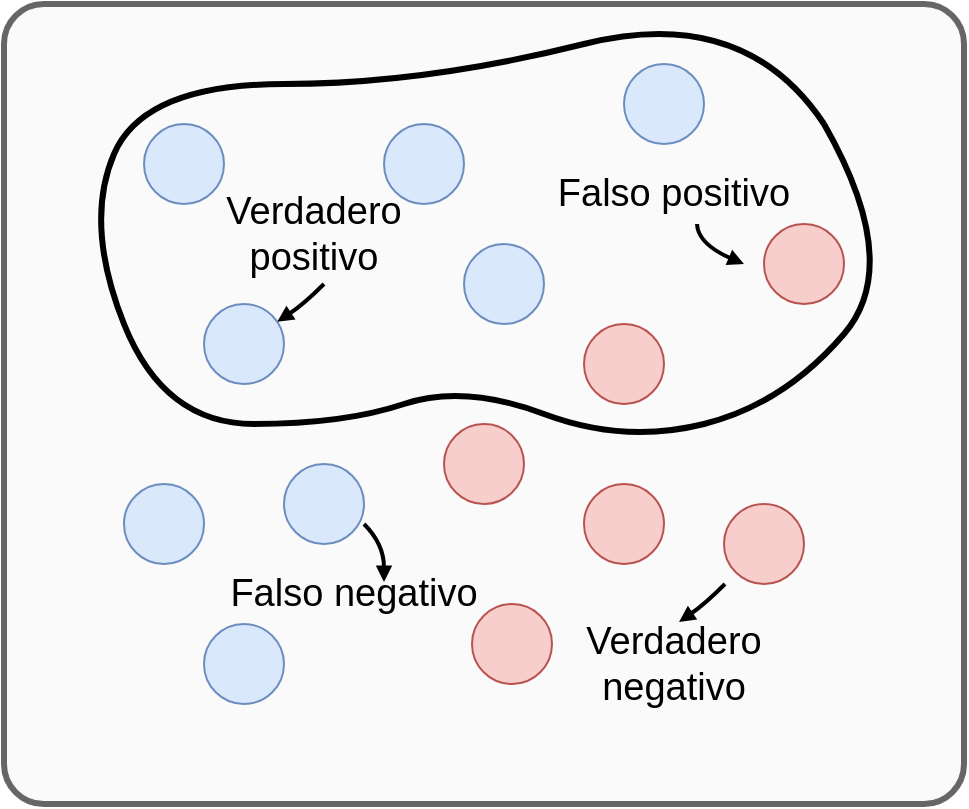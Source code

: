 <mxfile version="21.7.5" type="device">
  <diagram name="Página-1" id="C_dbN7B-5L8tj6vzn5iY">
    <mxGraphModel dx="1068" dy="625" grid="1" gridSize="10" guides="1" tooltips="1" connect="1" arrows="1" fold="1" page="1" pageScale="1" pageWidth="827" pageHeight="1169" math="0" shadow="0">
      <root>
        <mxCell id="0" />
        <mxCell id="1" parent="0" />
        <mxCell id="NJeRlLOLdh8RHzv_ufBs-1" value="" style="rounded=1;whiteSpace=wrap;html=1;fillColor=#FAFAFA;strokeColor=#666666;fontColor=#333333;arcSize=5;strokeWidth=3;" parent="1" vertex="1">
          <mxGeometry x="160" y="120" width="480" height="400" as="geometry" />
        </mxCell>
        <mxCell id="NJeRlLOLdh8RHzv_ufBs-2" value="" style="ellipse;whiteSpace=wrap;html=1;aspect=fixed;fillColor=#dae8fc;strokeColor=#6c8ebf;" parent="1" vertex="1">
          <mxGeometry x="230" y="180" width="40" height="40" as="geometry" />
        </mxCell>
        <mxCell id="NJeRlLOLdh8RHzv_ufBs-3" value="" style="ellipse;whiteSpace=wrap;html=1;aspect=fixed;fillColor=#dae8fc;strokeColor=#6c8ebf;" parent="1" vertex="1">
          <mxGeometry x="260" y="270" width="40" height="40" as="geometry" />
        </mxCell>
        <mxCell id="NJeRlLOLdh8RHzv_ufBs-4" value="" style="ellipse;whiteSpace=wrap;html=1;aspect=fixed;fillColor=#dae8fc;strokeColor=#6c8ebf;" parent="1" vertex="1">
          <mxGeometry x="350" y="180" width="40" height="40" as="geometry" />
        </mxCell>
        <mxCell id="NJeRlLOLdh8RHzv_ufBs-5" value="" style="ellipse;whiteSpace=wrap;html=1;aspect=fixed;fillColor=#dae8fc;strokeColor=#6c8ebf;" parent="1" vertex="1">
          <mxGeometry x="390" y="240" width="40" height="40" as="geometry" />
        </mxCell>
        <mxCell id="NJeRlLOLdh8RHzv_ufBs-6" value="" style="ellipse;whiteSpace=wrap;html=1;aspect=fixed;fillColor=#dae8fc;strokeColor=#6c8ebf;" parent="1" vertex="1">
          <mxGeometry x="470" y="150" width="40" height="40" as="geometry" />
        </mxCell>
        <mxCell id="NJeRlLOLdh8RHzv_ufBs-7" value="" style="ellipse;whiteSpace=wrap;html=1;aspect=fixed;fillColor=#dae8fc;strokeColor=#6c8ebf;" parent="1" vertex="1">
          <mxGeometry x="220" y="360" width="40" height="40" as="geometry" />
        </mxCell>
        <mxCell id="NJeRlLOLdh8RHzv_ufBs-8" value="" style="ellipse;whiteSpace=wrap;html=1;aspect=fixed;fillColor=#dae8fc;strokeColor=#6c8ebf;" parent="1" vertex="1">
          <mxGeometry x="300" y="350" width="40" height="40" as="geometry" />
        </mxCell>
        <mxCell id="NJeRlLOLdh8RHzv_ufBs-9" value="" style="ellipse;whiteSpace=wrap;html=1;aspect=fixed;fillColor=#f8cecc;strokeColor=#b85450;" parent="1" vertex="1">
          <mxGeometry x="380" y="330" width="40" height="40" as="geometry" />
        </mxCell>
        <mxCell id="NJeRlLOLdh8RHzv_ufBs-11" value="" style="ellipse;whiteSpace=wrap;html=1;aspect=fixed;fillColor=#f8cecc;strokeColor=#b85450;" parent="1" vertex="1">
          <mxGeometry x="450" y="280" width="40" height="40" as="geometry" />
        </mxCell>
        <mxCell id="NJeRlLOLdh8RHzv_ufBs-12" value="" style="ellipse;whiteSpace=wrap;html=1;aspect=fixed;fillColor=#f8cecc;strokeColor=#b85450;" parent="1" vertex="1">
          <mxGeometry x="450" y="360" width="40" height="40" as="geometry" />
        </mxCell>
        <mxCell id="NJeRlLOLdh8RHzv_ufBs-13" value="" style="ellipse;whiteSpace=wrap;html=1;aspect=fixed;fillColor=#f8cecc;strokeColor=#b85450;" parent="1" vertex="1">
          <mxGeometry x="520" y="370" width="40" height="40" as="geometry" />
        </mxCell>
        <mxCell id="NJeRlLOLdh8RHzv_ufBs-14" value="" style="ellipse;whiteSpace=wrap;html=1;aspect=fixed;fillColor=#f8cecc;strokeColor=#b85450;" parent="1" vertex="1">
          <mxGeometry x="540" y="230" width="40" height="40" as="geometry" />
        </mxCell>
        <mxCell id="NJeRlLOLdh8RHzv_ufBs-15" value="" style="ellipse;whiteSpace=wrap;html=1;aspect=fixed;fillColor=#f8cecc;strokeColor=#b85450;" parent="1" vertex="1">
          <mxGeometry x="394" y="420" width="40" height="40" as="geometry" />
        </mxCell>
        <mxCell id="NJeRlLOLdh8RHzv_ufBs-16" value="" style="ellipse;whiteSpace=wrap;html=1;aspect=fixed;fillColor=#dae8fc;strokeColor=#6c8ebf;" parent="1" vertex="1">
          <mxGeometry x="260" y="430" width="40" height="40" as="geometry" />
        </mxCell>
        <mxCell id="NJeRlLOLdh8RHzv_ufBs-38" value="&lt;font style=&quot;font-size: 19px;&quot;&gt;Verdadero positivo&lt;/font&gt;" style="text;html=1;strokeColor=none;fillColor=none;align=center;verticalAlign=middle;whiteSpace=wrap;rounded=0;" parent="1" vertex="1">
          <mxGeometry x="240" y="220" width="150" height="30" as="geometry" />
        </mxCell>
        <mxCell id="NJeRlLOLdh8RHzv_ufBs-41" value="&lt;font style=&quot;font-size: 19px;&quot;&gt;Verdadero negativo&lt;/font&gt;" style="text;html=1;strokeColor=none;fillColor=none;align=center;verticalAlign=middle;whiteSpace=wrap;rounded=0;" parent="1" vertex="1">
          <mxGeometry x="420" y="435" width="150" height="30" as="geometry" />
        </mxCell>
        <mxCell id="NJeRlLOLdh8RHzv_ufBs-43" value="" style="endArrow=block;html=1;strokeWidth=2;endFill=1;curved=1;startSize=3;endSize=3;" parent="1" target="NJeRlLOLdh8RHzv_ufBs-3" edge="1">
          <mxGeometry width="50" height="50" relative="1" as="geometry">
            <mxPoint x="320" y="260" as="sourcePoint" />
            <mxPoint x="330" y="290" as="targetPoint" />
            <Array as="points">
              <mxPoint x="310" y="270" />
            </Array>
          </mxGeometry>
        </mxCell>
        <mxCell id="Tarli3j6fYgY9xUZEK2o-1" value="" style="endArrow=none;html=1;curved=1;strokeWidth=3;" edge="1" parent="1">
          <mxGeometry width="50" height="50" relative="1" as="geometry">
            <mxPoint x="570" y="180" as="sourcePoint" />
            <mxPoint x="570" y="180" as="targetPoint" />
            <Array as="points">
              <mxPoint x="610" y="250" />
              <mxPoint x="550" y="320" />
              <mxPoint x="470" y="340" />
              <mxPoint x="390" y="310" />
              <mxPoint x="330" y="330" />
              <mxPoint x="240" y="330" />
              <mxPoint x="200" y="230" />
              <mxPoint x="230" y="160" />
              <mxPoint x="370" y="160" />
              <mxPoint x="530" y="120" />
            </Array>
          </mxGeometry>
        </mxCell>
        <mxCell id="Tarli3j6fYgY9xUZEK2o-6" value="" style="endArrow=block;html=1;strokeWidth=2;endFill=1;curved=1;startSize=3;endSize=3;" edge="1" parent="1">
          <mxGeometry width="50" height="50" relative="1" as="geometry">
            <mxPoint x="520.5" y="410" as="sourcePoint" />
            <mxPoint x="497.5" y="429" as="targetPoint" />
            <Array as="points">
              <mxPoint x="510.5" y="420" />
            </Array>
          </mxGeometry>
        </mxCell>
        <mxCell id="Tarli3j6fYgY9xUZEK2o-7" value="&lt;font style=&quot;font-size: 19px;&quot;&gt;Falso positivo&lt;/font&gt;" style="text;html=1;strokeColor=none;fillColor=none;align=center;verticalAlign=middle;whiteSpace=wrap;rounded=0;" vertex="1" parent="1">
          <mxGeometry x="420" y="200" width="150" height="30" as="geometry" />
        </mxCell>
        <mxCell id="Tarli3j6fYgY9xUZEK2o-8" value="" style="endArrow=block;html=1;strokeWidth=2;endFill=1;curved=1;startSize=3;endSize=3;" edge="1" parent="1">
          <mxGeometry width="50" height="50" relative="1" as="geometry">
            <mxPoint x="506.5" y="230" as="sourcePoint" />
            <mxPoint x="530" y="250" as="targetPoint" />
            <Array as="points">
              <mxPoint x="507" y="240" />
            </Array>
          </mxGeometry>
        </mxCell>
        <mxCell id="Tarli3j6fYgY9xUZEK2o-9" value="&lt;font style=&quot;font-size: 19px;&quot;&gt;Falso negativo&lt;/font&gt;" style="text;html=1;strokeColor=none;fillColor=none;align=center;verticalAlign=middle;whiteSpace=wrap;rounded=0;" vertex="1" parent="1">
          <mxGeometry x="260" y="400" width="150" height="30" as="geometry" />
        </mxCell>
        <mxCell id="Tarli3j6fYgY9xUZEK2o-10" value="" style="endArrow=block;html=1;strokeWidth=2;endFill=1;curved=1;startSize=3;endSize=3;exitX=1;exitY=0.75;exitDx=0;exitDy=0;exitPerimeter=0;" edge="1" parent="1" source="NJeRlLOLdh8RHzv_ufBs-8">
          <mxGeometry width="50" height="50" relative="1" as="geometry">
            <mxPoint x="350" y="390" as="sourcePoint" />
            <mxPoint x="350" y="409" as="targetPoint" />
            <Array as="points">
              <mxPoint x="350" y="390" />
            </Array>
          </mxGeometry>
        </mxCell>
      </root>
    </mxGraphModel>
  </diagram>
</mxfile>
